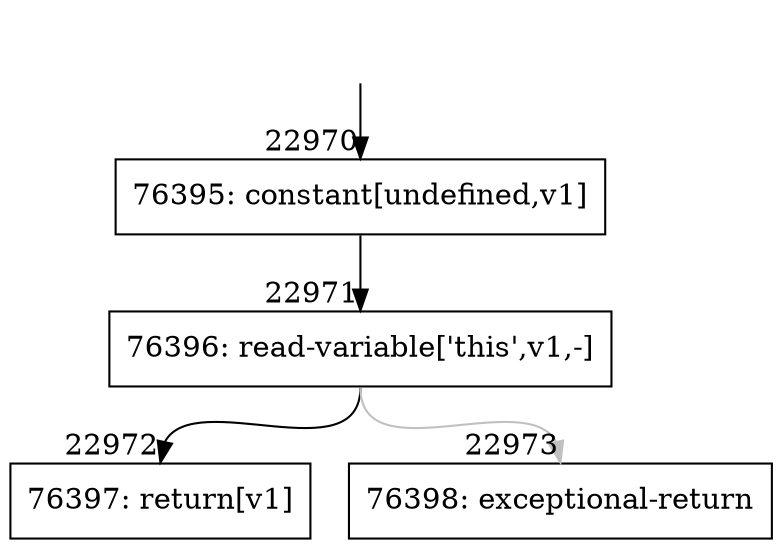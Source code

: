 digraph {
rankdir="TD"
BB_entry1995[shape=none,label=""];
BB_entry1995 -> BB22970 [tailport=s, headport=n, headlabel="    22970"]
BB22970 [shape=record label="{76395: constant[undefined,v1]}" ] 
BB22970 -> BB22971 [tailport=s, headport=n, headlabel="      22971"]
BB22971 [shape=record label="{76396: read-variable['this',v1,-]}" ] 
BB22971 -> BB22972 [tailport=s, headport=n, headlabel="      22972"]
BB22971 -> BB22973 [tailport=s, headport=n, color=gray, headlabel="      22973"]
BB22972 [shape=record label="{76397: return[v1]}" ] 
BB22973 [shape=record label="{76398: exceptional-return}" ] 
//#$~ 43011
}
